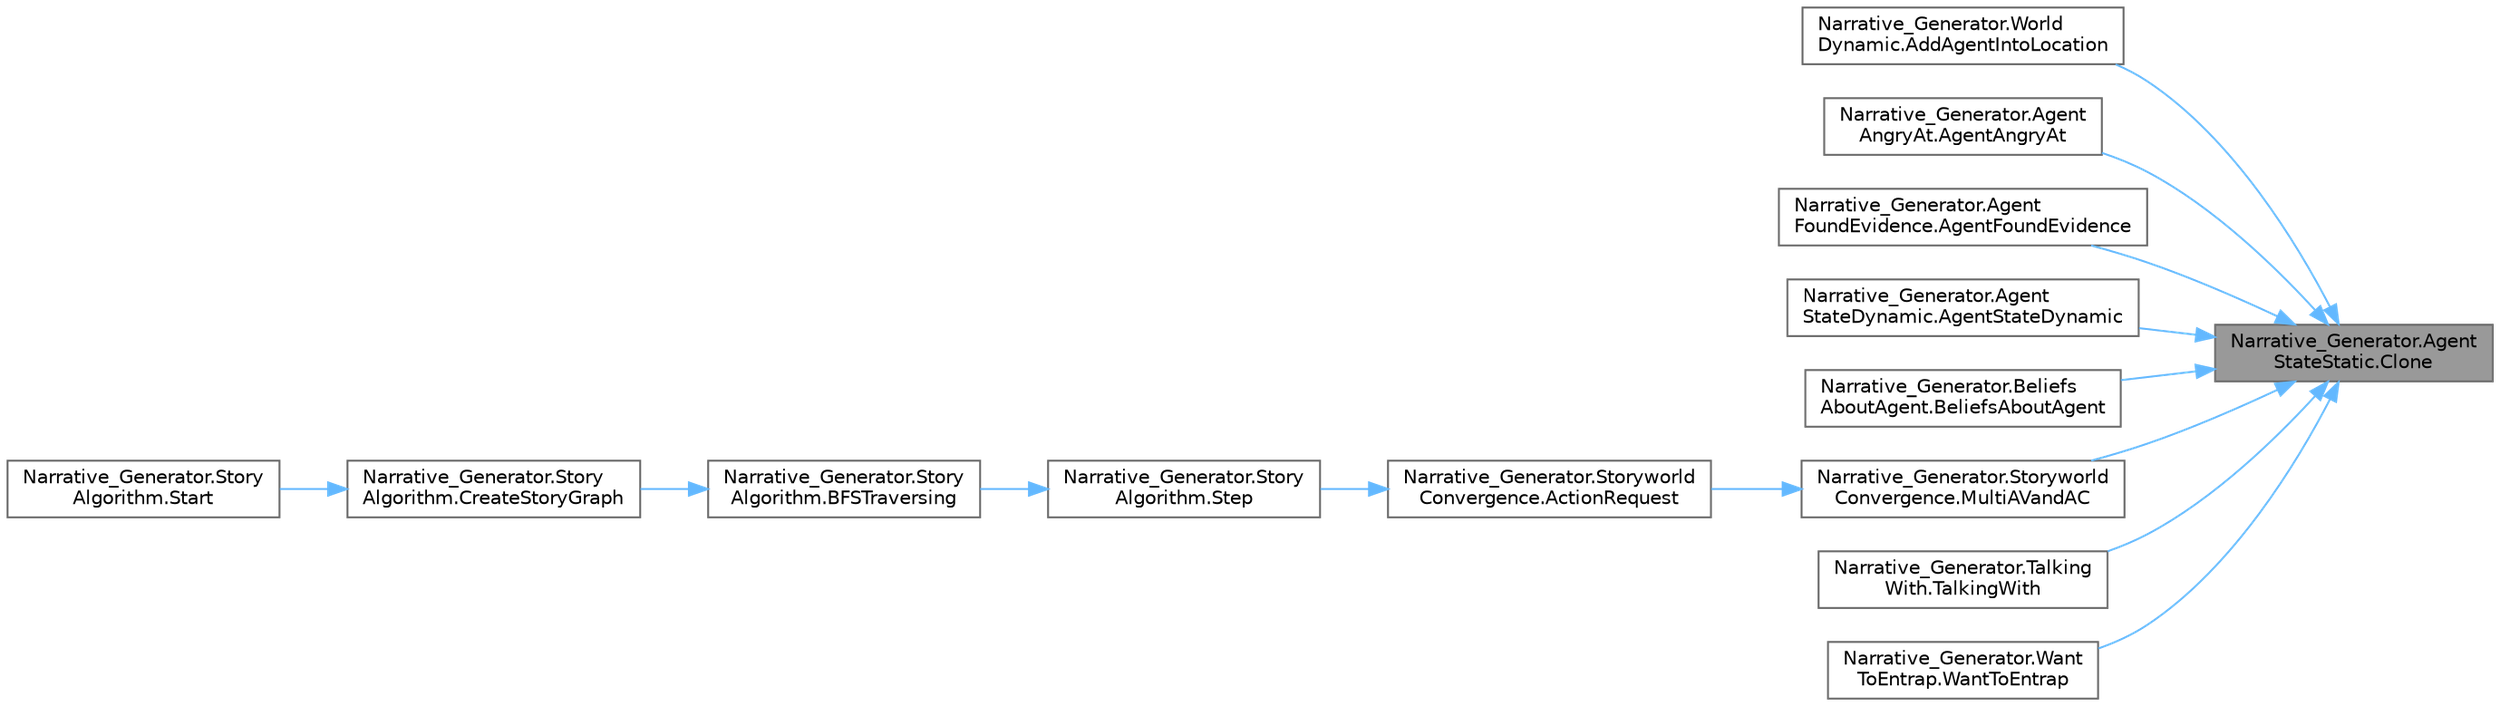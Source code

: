 digraph "Narrative_Generator.AgentStateStatic.Clone"
{
 // LATEX_PDF_SIZE
  bgcolor="transparent";
  edge [fontname=Helvetica,fontsize=10,labelfontname=Helvetica,labelfontsize=10];
  node [fontname=Helvetica,fontsize=10,shape=box,height=0.2,width=0.4];
  rankdir="RL";
  Node1 [label="Narrative_Generator.Agent\lStateStatic.Clone",height=0.2,width=0.4,color="gray40", fillcolor="grey60", style="filled", fontcolor="black",tooltip="Method for cloning an agent."];
  Node1 -> Node2 [dir="back",color="steelblue1",style="solid"];
  Node2 [label="Narrative_Generator.World\lDynamic.AddAgentIntoLocation",height=0.2,width=0.4,color="grey40", fillcolor="white", style="filled",URL="$class_narrative___generator_1_1_world_dynamic.html#a93919193054a82b0b981e59cecc55cf1",tooltip="Adds the specified agent to the specified location."];
  Node1 -> Node3 [dir="back",color="steelblue1",style="solid"];
  Node3 [label="Narrative_Generator.Agent\lAngryAt.AgentAngryAt",height=0.2,width=0.4,color="grey40", fillcolor="white", style="filled",URL="$class_narrative___generator_1_1_agent_angry_at.html#a3fede2a75989cea1f1d2501b82b6ed82",tooltip="Constructor with parameters of the AgentAngryAt, which creates a new instance of the AgentAngryAt bas..."];
  Node1 -> Node4 [dir="back",color="steelblue1",style="solid"];
  Node4 [label="Narrative_Generator.Agent\lFoundEvidence.AgentFoundEvidence",height=0.2,width=0.4,color="grey40", fillcolor="white", style="filled",URL="$class_narrative___generator_1_1_agent_found_evidence.html#ac305fdf01f12527856f9cab3781d960b",tooltip="Constructor with parameters of the AgentFoundEvidence, which creates a new instance of the AgentFound..."];
  Node1 -> Node5 [dir="back",color="steelblue1",style="solid"];
  Node5 [label="Narrative_Generator.Agent\lStateDynamic.AgentStateDynamic",height=0.2,width=0.4,color="grey40", fillcolor="white", style="filled",URL="$class_narrative___generator_1_1_agent_state_dynamic.html#ac3e7ff983f7252a9b21753f7c788588e",tooltip="Constructor with parameters of the dynamic part of the agent, which creates a new instance of the age..."];
  Node1 -> Node6 [dir="back",color="steelblue1",style="solid"];
  Node6 [label="Narrative_Generator.Beliefs\lAboutAgent.BeliefsAboutAgent",height=0.2,width=0.4,color="grey40", fillcolor="white", style="filled",URL="$class_narrative___generator_1_1_beliefs_about_agent.html#ab04cf107b4c374bc703bce83b5e9b29a",tooltip="Constructor with parameters of the BeliefsAboutAgent, which creates a new instance of the BeliefsAbou..."];
  Node1 -> Node7 [dir="back",color="steelblue1",style="solid"];
  Node7 [label="Narrative_Generator.Storyworld\lConvergence.MultiAVandAC",height=0.2,width=0.4,color="grey40", fillcolor="white", style="filled",URL="$class_narrative___generator_1_1_storyworld_convergence.html#a27d193b37c3114cc18d690e4846de59c",tooltip="A method that assigns variables (parameters) and checks the constraints of several actions of the sam..."];
  Node7 -> Node8 [dir="back",color="steelblue1",style="solid"];
  Node8 [label="Narrative_Generator.Storyworld\lConvergence.ActionRequest",height=0.2,width=0.4,color="grey40", fillcolor="white", style="filled",URL="$class_narrative___generator_1_1_storyworld_convergence.html#a371ff7aeb10e59e3c51971228ea94378",tooltip="The agent updates his beliefs, calculates a plan, chooses an action, assigns variables to it,..."];
  Node8 -> Node9 [dir="back",color="steelblue1",style="solid"];
  Node9 [label="Narrative_Generator.Story\lAlgorithm.Step",height=0.2,width=0.4,color="grey40", fillcolor="white", style="filled",URL="$class_narrative___generator_1_1_story_algorithm.html#a14fcd8daa5dd92cef5b985a754ffa59e",tooltip="Convergence in turn asks agents for actions, checks them, applies them, counteracts them,..."];
  Node9 -> Node10 [dir="back",color="steelblue1",style="solid"];
  Node10 [label="Narrative_Generator.Story\lAlgorithm.BFSTraversing",height=0.2,width=0.4,color="grey40", fillcolor="white", style="filled",URL="$class_narrative___generator_1_1_story_algorithm.html#a7791dc587915617de53183d85424e7aa",tooltip="A method in which we sequentially create a story graph, node by node, starting at the root,..."];
  Node10 -> Node11 [dir="back",color="steelblue1",style="solid"];
  Node11 [label="Narrative_Generator.Story\lAlgorithm.CreateStoryGraph",height=0.2,width=0.4,color="grey40", fillcolor="white", style="filled",URL="$class_narrative___generator_1_1_story_algorithm.html#a14b46d881caea879deaf6900c24930c1",tooltip="The method that controls the creation of the story graph."];
  Node11 -> Node12 [dir="back",color="steelblue1",style="solid"];
  Node12 [label="Narrative_Generator.Story\lAlgorithm.Start",height=0.2,width=0.4,color="grey40", fillcolor="white", style="filled",URL="$class_narrative___generator_1_1_story_algorithm.html#a84193cf4bd94e0c652a31dbb175214d1",tooltip="Method is an entry point that controls the operation of the algorithm (the sequence of launching othe..."];
  Node1 -> Node13 [dir="back",color="steelblue1",style="solid"];
  Node13 [label="Narrative_Generator.Talking\lWith.TalkingWith",height=0.2,width=0.4,color="grey40", fillcolor="white", style="filled",URL="$class_narrative___generator_1_1_talking_with.html#ac8be73336adcf754eef845ff0a63a4e7",tooltip="Constructor with parameters of the TalkingWith, which creates a new instance of the TalkingWith based..."];
  Node1 -> Node14 [dir="back",color="steelblue1",style="solid"];
  Node14 [label="Narrative_Generator.Want\lToEntrap.WantToEntrap",height=0.2,width=0.4,color="grey40", fillcolor="white", style="filled",URL="$class_narrative___generator_1_1_want_to_entrap.html#a73b8aa97506b03a09cadd0c5ca3c7357",tooltip="Constructor with parameters of the WantToEntrap, which creates a new instance of the WantToEntrap bas..."];
}
